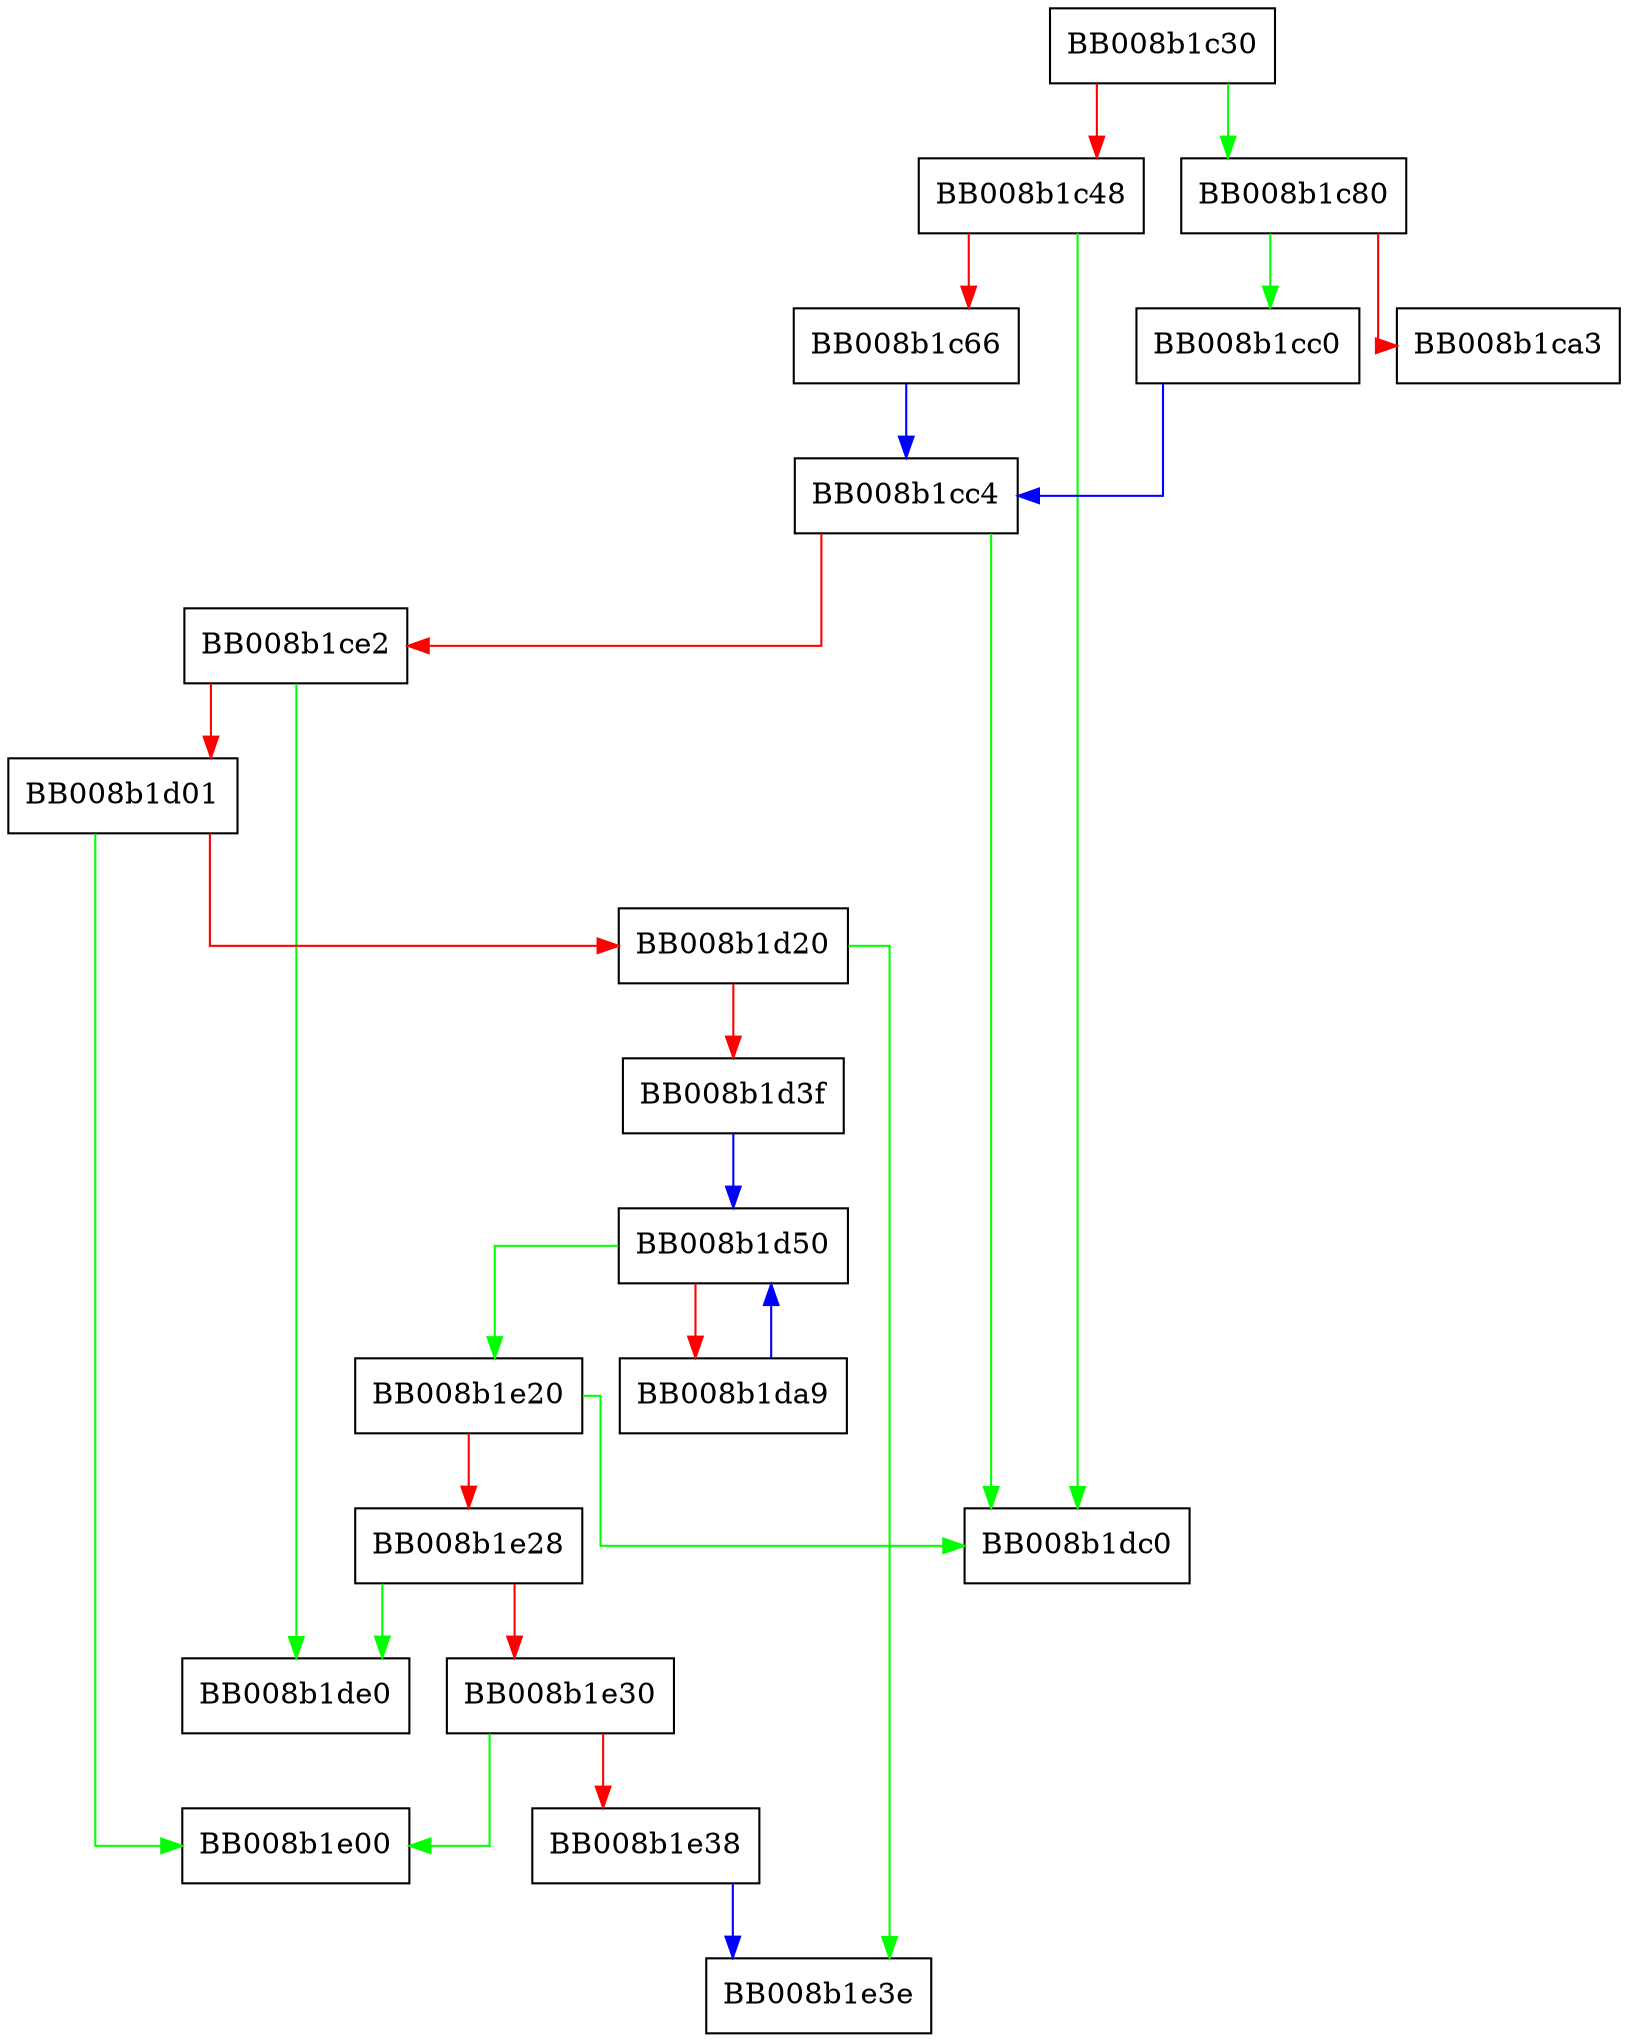 digraph __strchr_avx2 {
  node [shape="box"];
  graph [splines=ortho];
  BB008b1c30 -> BB008b1c80 [color="green"];
  BB008b1c30 -> BB008b1c48 [color="red"];
  BB008b1c48 -> BB008b1dc0 [color="green"];
  BB008b1c48 -> BB008b1c66 [color="red"];
  BB008b1c66 -> BB008b1cc4 [color="blue"];
  BB008b1c80 -> BB008b1cc0 [color="green"];
  BB008b1c80 -> BB008b1ca3 [color="red"];
  BB008b1cc0 -> BB008b1cc4 [color="blue"];
  BB008b1cc4 -> BB008b1dc0 [color="green"];
  BB008b1cc4 -> BB008b1ce2 [color="red"];
  BB008b1ce2 -> BB008b1de0 [color="green"];
  BB008b1ce2 -> BB008b1d01 [color="red"];
  BB008b1d01 -> BB008b1e00 [color="green"];
  BB008b1d01 -> BB008b1d20 [color="red"];
  BB008b1d20 -> BB008b1e3e [color="green"];
  BB008b1d20 -> BB008b1d3f [color="red"];
  BB008b1d3f -> BB008b1d50 [color="blue"];
  BB008b1d50 -> BB008b1e20 [color="green"];
  BB008b1d50 -> BB008b1da9 [color="red"];
  BB008b1da9 -> BB008b1d50 [color="blue"];
  BB008b1e20 -> BB008b1dc0 [color="green"];
  BB008b1e20 -> BB008b1e28 [color="red"];
  BB008b1e28 -> BB008b1de0 [color="green"];
  BB008b1e28 -> BB008b1e30 [color="red"];
  BB008b1e30 -> BB008b1e00 [color="green"];
  BB008b1e30 -> BB008b1e38 [color="red"];
  BB008b1e38 -> BB008b1e3e [color="blue"];
}
